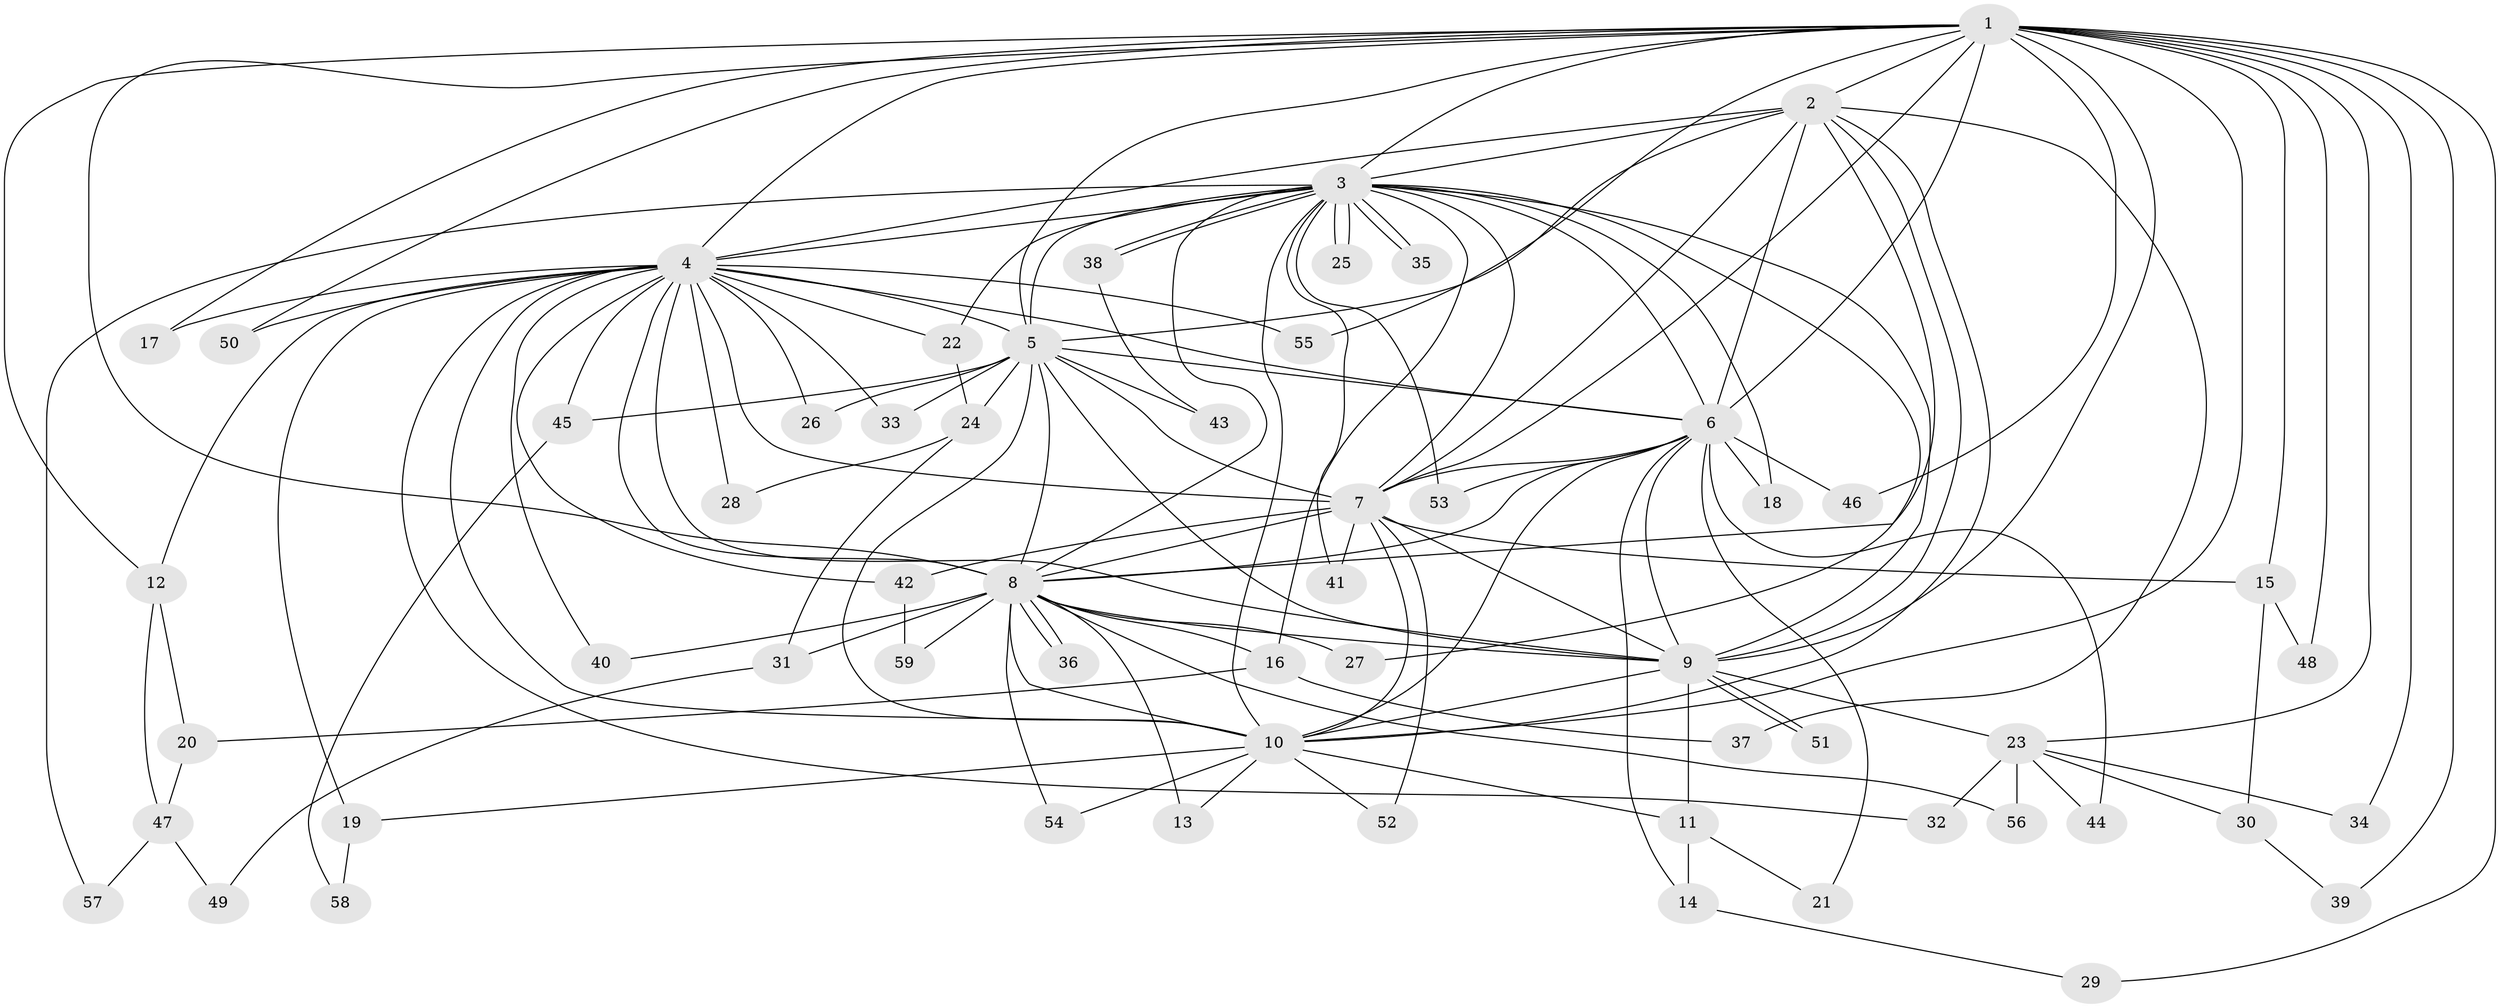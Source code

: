 // Generated by graph-tools (version 1.1) at 2025/11/02/27/25 16:11:03]
// undirected, 59 vertices, 143 edges
graph export_dot {
graph [start="1"]
  node [color=gray90,style=filled];
  1;
  2;
  3;
  4;
  5;
  6;
  7;
  8;
  9;
  10;
  11;
  12;
  13;
  14;
  15;
  16;
  17;
  18;
  19;
  20;
  21;
  22;
  23;
  24;
  25;
  26;
  27;
  28;
  29;
  30;
  31;
  32;
  33;
  34;
  35;
  36;
  37;
  38;
  39;
  40;
  41;
  42;
  43;
  44;
  45;
  46;
  47;
  48;
  49;
  50;
  51;
  52;
  53;
  54;
  55;
  56;
  57;
  58;
  59;
  1 -- 2;
  1 -- 3;
  1 -- 4;
  1 -- 5;
  1 -- 6;
  1 -- 7;
  1 -- 8;
  1 -- 9;
  1 -- 10;
  1 -- 12;
  1 -- 15;
  1 -- 17;
  1 -- 23;
  1 -- 29;
  1 -- 34;
  1 -- 39;
  1 -- 46;
  1 -- 48;
  1 -- 50;
  1 -- 55;
  2 -- 3;
  2 -- 4;
  2 -- 5;
  2 -- 6;
  2 -- 7;
  2 -- 8;
  2 -- 9;
  2 -- 10;
  2 -- 37;
  3 -- 4;
  3 -- 5;
  3 -- 6;
  3 -- 7;
  3 -- 8;
  3 -- 9;
  3 -- 10;
  3 -- 16;
  3 -- 18;
  3 -- 22;
  3 -- 25;
  3 -- 25;
  3 -- 27;
  3 -- 35;
  3 -- 35;
  3 -- 38;
  3 -- 38;
  3 -- 41;
  3 -- 53;
  3 -- 57;
  4 -- 5;
  4 -- 6;
  4 -- 7;
  4 -- 8;
  4 -- 9;
  4 -- 10;
  4 -- 12;
  4 -- 17;
  4 -- 19;
  4 -- 22;
  4 -- 26;
  4 -- 28;
  4 -- 32;
  4 -- 33;
  4 -- 40;
  4 -- 42;
  4 -- 45;
  4 -- 50;
  4 -- 55;
  5 -- 6;
  5 -- 7;
  5 -- 8;
  5 -- 9;
  5 -- 10;
  5 -- 24;
  5 -- 26;
  5 -- 33;
  5 -- 43;
  5 -- 45;
  6 -- 7;
  6 -- 8;
  6 -- 9;
  6 -- 10;
  6 -- 14;
  6 -- 18;
  6 -- 21;
  6 -- 44;
  6 -- 46;
  6 -- 53;
  7 -- 8;
  7 -- 9;
  7 -- 10;
  7 -- 15;
  7 -- 41;
  7 -- 42;
  7 -- 52;
  8 -- 9;
  8 -- 10;
  8 -- 13;
  8 -- 16;
  8 -- 27;
  8 -- 31;
  8 -- 36;
  8 -- 36;
  8 -- 40;
  8 -- 54;
  8 -- 56;
  8 -- 59;
  9 -- 10;
  9 -- 11;
  9 -- 23;
  9 -- 51;
  9 -- 51;
  10 -- 11;
  10 -- 13;
  10 -- 19;
  10 -- 52;
  10 -- 54;
  11 -- 14;
  11 -- 21;
  12 -- 20;
  12 -- 47;
  14 -- 29;
  15 -- 30;
  15 -- 48;
  16 -- 20;
  16 -- 37;
  19 -- 58;
  20 -- 47;
  22 -- 24;
  23 -- 30;
  23 -- 32;
  23 -- 34;
  23 -- 44;
  23 -- 56;
  24 -- 28;
  24 -- 31;
  30 -- 39;
  31 -- 49;
  38 -- 43;
  42 -- 59;
  45 -- 58;
  47 -- 49;
  47 -- 57;
}
